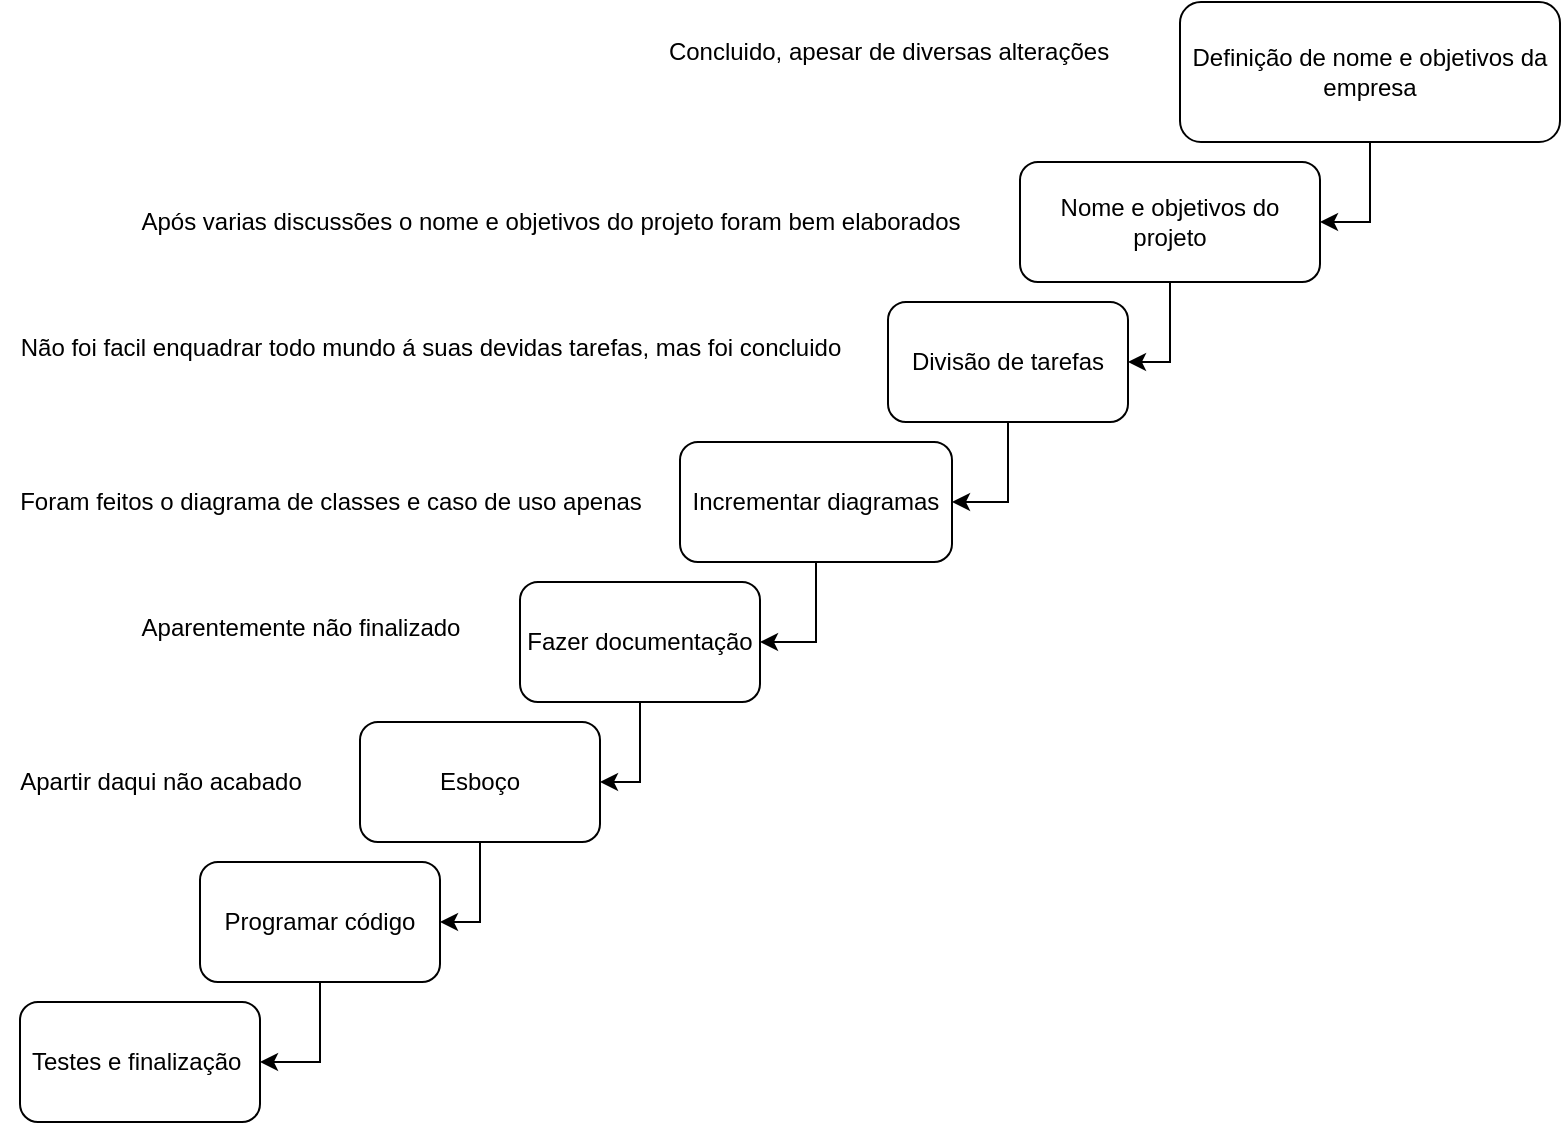 <mxfile version="22.1.2" type="device">
  <diagram name="Página-1" id="H21Rfft9ebGggQR6fzaU">
    <mxGraphModel dx="1509" dy="774" grid="1" gridSize="10" guides="1" tooltips="1" connect="1" arrows="1" fold="1" page="1" pageScale="1" pageWidth="827" pageHeight="1169" math="0" shadow="0">
      <root>
        <mxCell id="0" />
        <mxCell id="1" parent="0" />
        <mxCell id="Ld-zjlxl5PX5TL3efofP-8" style="edgeStyle=orthogonalEdgeStyle;rounded=0;orthogonalLoop=1;jettySize=auto;html=1;entryX=1;entryY=0.5;entryDx=0;entryDy=0;" edge="1" parent="1" source="Ld-zjlxl5PX5TL3efofP-2" target="Ld-zjlxl5PX5TL3efofP-3">
          <mxGeometry relative="1" as="geometry" />
        </mxCell>
        <mxCell id="Ld-zjlxl5PX5TL3efofP-2" value="Definição de nome e objetivos da empresa" style="rounded=1;whiteSpace=wrap;html=1;" vertex="1" parent="1">
          <mxGeometry x="630" y="100" width="190" height="70" as="geometry" />
        </mxCell>
        <mxCell id="Ld-zjlxl5PX5TL3efofP-9" style="edgeStyle=orthogonalEdgeStyle;rounded=0;orthogonalLoop=1;jettySize=auto;html=1;entryX=1;entryY=0.5;entryDx=0;entryDy=0;" edge="1" parent="1" source="Ld-zjlxl5PX5TL3efofP-3" target="Ld-zjlxl5PX5TL3efofP-5">
          <mxGeometry relative="1" as="geometry" />
        </mxCell>
        <mxCell id="Ld-zjlxl5PX5TL3efofP-3" value="Nome e objetivos do projeto" style="rounded=1;whiteSpace=wrap;html=1;" vertex="1" parent="1">
          <mxGeometry x="550" y="180" width="150" height="60" as="geometry" />
        </mxCell>
        <mxCell id="Ld-zjlxl5PX5TL3efofP-10" style="edgeStyle=orthogonalEdgeStyle;rounded=0;orthogonalLoop=1;jettySize=auto;html=1;entryX=1;entryY=0.5;entryDx=0;entryDy=0;" edge="1" parent="1" source="Ld-zjlxl5PX5TL3efofP-5" target="Ld-zjlxl5PX5TL3efofP-7">
          <mxGeometry relative="1" as="geometry" />
        </mxCell>
        <mxCell id="Ld-zjlxl5PX5TL3efofP-5" value="Divisão de tarefas" style="rounded=1;whiteSpace=wrap;html=1;" vertex="1" parent="1">
          <mxGeometry x="484" y="250" width="120" height="60" as="geometry" />
        </mxCell>
        <mxCell id="Ld-zjlxl5PX5TL3efofP-13" style="edgeStyle=orthogonalEdgeStyle;rounded=0;orthogonalLoop=1;jettySize=auto;html=1;entryX=1;entryY=0.5;entryDx=0;entryDy=0;" edge="1" parent="1" source="Ld-zjlxl5PX5TL3efofP-6" target="Ld-zjlxl5PX5TL3efofP-12">
          <mxGeometry relative="1" as="geometry" />
        </mxCell>
        <mxCell id="Ld-zjlxl5PX5TL3efofP-6" value="Fazer documentação" style="rounded=1;whiteSpace=wrap;html=1;" vertex="1" parent="1">
          <mxGeometry x="300" y="390" width="120" height="60" as="geometry" />
        </mxCell>
        <mxCell id="Ld-zjlxl5PX5TL3efofP-11" style="edgeStyle=orthogonalEdgeStyle;rounded=0;orthogonalLoop=1;jettySize=auto;html=1;entryX=1;entryY=0.5;entryDx=0;entryDy=0;" edge="1" parent="1" source="Ld-zjlxl5PX5TL3efofP-7" target="Ld-zjlxl5PX5TL3efofP-6">
          <mxGeometry relative="1" as="geometry" />
        </mxCell>
        <mxCell id="Ld-zjlxl5PX5TL3efofP-7" value="Incrementar diagramas" style="rounded=1;whiteSpace=wrap;html=1;" vertex="1" parent="1">
          <mxGeometry x="380" y="320" width="136" height="60" as="geometry" />
        </mxCell>
        <mxCell id="Ld-zjlxl5PX5TL3efofP-15" style="edgeStyle=orthogonalEdgeStyle;rounded=0;orthogonalLoop=1;jettySize=auto;html=1;entryX=1;entryY=0.5;entryDx=0;entryDy=0;" edge="1" parent="1" source="Ld-zjlxl5PX5TL3efofP-12" target="Ld-zjlxl5PX5TL3efofP-14">
          <mxGeometry relative="1" as="geometry" />
        </mxCell>
        <mxCell id="Ld-zjlxl5PX5TL3efofP-12" value="Esboço" style="rounded=1;whiteSpace=wrap;html=1;" vertex="1" parent="1">
          <mxGeometry x="220" y="460" width="120" height="60" as="geometry" />
        </mxCell>
        <mxCell id="Ld-zjlxl5PX5TL3efofP-17" style="edgeStyle=orthogonalEdgeStyle;rounded=0;orthogonalLoop=1;jettySize=auto;html=1;entryX=1;entryY=0.5;entryDx=0;entryDy=0;" edge="1" parent="1" source="Ld-zjlxl5PX5TL3efofP-14" target="Ld-zjlxl5PX5TL3efofP-16">
          <mxGeometry relative="1" as="geometry" />
        </mxCell>
        <mxCell id="Ld-zjlxl5PX5TL3efofP-14" value="Programar código" style="rounded=1;whiteSpace=wrap;html=1;" vertex="1" parent="1">
          <mxGeometry x="140" y="530" width="120" height="60" as="geometry" />
        </mxCell>
        <mxCell id="Ld-zjlxl5PX5TL3efofP-16" value="Testes e finalização&amp;nbsp;" style="rounded=1;whiteSpace=wrap;html=1;" vertex="1" parent="1">
          <mxGeometry x="50" y="600" width="120" height="60" as="geometry" />
        </mxCell>
        <mxCell id="Ld-zjlxl5PX5TL3efofP-18" value="Concluido, apesar de diversas alterações" style="text;html=1;align=center;verticalAlign=middle;resizable=0;points=[];autosize=1;strokeColor=none;fillColor=none;" vertex="1" parent="1">
          <mxGeometry x="364" y="110" width="240" height="30" as="geometry" />
        </mxCell>
        <mxCell id="Ld-zjlxl5PX5TL3efofP-19" value="Após varias discussões o nome e objetivos do projeto foram bem elaborados" style="text;html=1;align=center;verticalAlign=middle;resizable=0;points=[];autosize=1;strokeColor=none;fillColor=none;" vertex="1" parent="1">
          <mxGeometry x="100" y="195" width="430" height="30" as="geometry" />
        </mxCell>
        <mxCell id="Ld-zjlxl5PX5TL3efofP-20" value="Não foi facil enquadrar todo mundo á suas devidas tarefas, mas foi concluido" style="text;html=1;align=center;verticalAlign=middle;resizable=0;points=[];autosize=1;strokeColor=none;fillColor=none;" vertex="1" parent="1">
          <mxGeometry x="40" y="258" width="430" height="30" as="geometry" />
        </mxCell>
        <mxCell id="Ld-zjlxl5PX5TL3efofP-21" value="Foram feitos o diagrama de classes e caso de uso apenas" style="text;html=1;align=center;verticalAlign=middle;resizable=0;points=[];autosize=1;strokeColor=none;fillColor=none;" vertex="1" parent="1">
          <mxGeometry x="40" y="335" width="330" height="30" as="geometry" />
        </mxCell>
        <mxCell id="Ld-zjlxl5PX5TL3efofP-22" value="Aparentemente não finalizado" style="text;html=1;align=center;verticalAlign=middle;resizable=0;points=[];autosize=1;strokeColor=none;fillColor=none;" vertex="1" parent="1">
          <mxGeometry x="100" y="398" width="180" height="30" as="geometry" />
        </mxCell>
        <mxCell id="Ld-zjlxl5PX5TL3efofP-23" value="Apartir daqui não acabado" style="text;html=1;align=center;verticalAlign=middle;resizable=0;points=[];autosize=1;strokeColor=none;fillColor=none;" vertex="1" parent="1">
          <mxGeometry x="40" y="475" width="160" height="30" as="geometry" />
        </mxCell>
      </root>
    </mxGraphModel>
  </diagram>
</mxfile>
